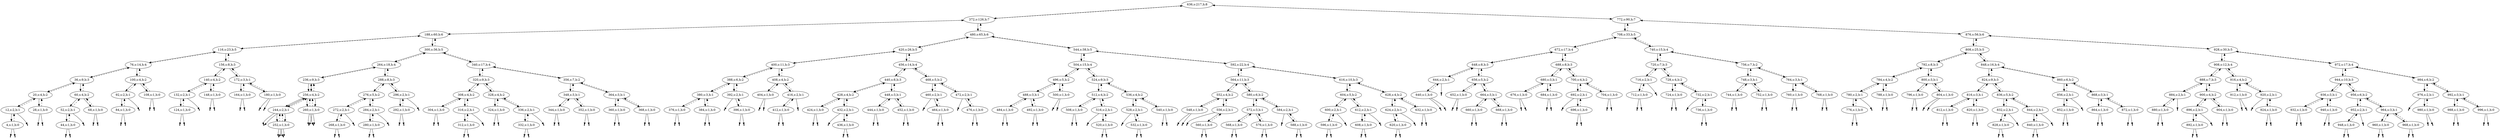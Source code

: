digraph Blahblah{
{rank = same ; "636"};
nulll4 [shape=point];
4 -> nulll4;
4[label="4,s:1,h:0"];
4 -> 12[style=dashed];
nullr4 [shape=point];
4 -> nullr4;
12 -> 4;
12[label="12,s:2,h:1"];
12 -> 20[style=dashed];
nullr12 [shape=point];
12 -> nullr12;
20 -> 12;
20[label="20,s:4,h:2"];
20 -> 36[style=dashed];
nulll28 [shape=point];
28 -> nulll28;
28[label="28,s:1,h:0"];
28 -> 20[style=dashed];
nullr28 [shape=point];
28 -> nullr28;
20 -> 28;
36 -> 20;
36[label="36,s:9,h:3"];
36 -> 76[style=dashed];
nulll44 [shape=point];
44 -> nulll44;
44[label="44,s:1,h:0"];
44 -> 52[style=dashed];
nullr44 [shape=point];
44 -> nullr44;
52 -> 44;
52[label="52,s:2,h:1"];
52 -> 60[style=dashed];
nullr52 [shape=point];
52 -> nullr52;
60 -> 52;
60[label="60,s:4,h:2"];
60 -> 36[style=dashed];
nulll68 [shape=point];
68 -> nulll68;
68[label="68,s:1,h:0"];
68 -> 60[style=dashed];
nullr68 [shape=point];
68 -> nullr68;
60 -> 68;
36 -> 60;
76 -> 36;
76[label="76,s:14,h:4"];
76 -> 116[style=dashed];
nulll84 [shape=point];
84 -> nulll84;
84[label="84,s:1,h:0"];
84 -> 92[style=dashed];
nullr84 [shape=point];
84 -> nullr84;
92 -> 84;
92[label="92,s:2,h:1"];
92 -> 100[style=dashed];
nullr92 [shape=point];
92 -> nullr92;
100 -> 92;
100[label="100,s:4,h:2"];
100 -> 76[style=dashed];
nulll108 [shape=point];
108 -> nulll108;
108[label="108,s:1,h:0"];
108 -> 100[style=dashed];
nullr108 [shape=point];
108 -> nullr108;
100 -> 108;
76 -> 100;
116 -> 76;
116[label="116,s:23,h:5"];
116 -> 188[style=dashed];
nulll124 [shape=point];
124 -> nulll124;
124[label="124,s:1,h:0"];
124 -> 132[style=dashed];
nullr124 [shape=point];
124 -> nullr124;
132 -> 124;
132[label="132,s:2,h:1"];
132 -> 140[style=dashed];
nullr132 [shape=point];
132 -> nullr132;
140 -> 132;
140[label="140,s:4,h:2"];
140 -> 156[style=dashed];
nulll148 [shape=point];
148 -> nulll148;
148[label="148,s:1,h:0"];
148 -> 140[style=dashed];
nullr148 [shape=point];
148 -> nullr148;
140 -> 148;
156 -> 140;
156[label="156,s:8,h:3"];
156 -> 116[style=dashed];
nulll164 [shape=point];
164 -> nulll164;
164[label="164,s:1,h:0"];
164 -> 172[style=dashed];
nullr164 [shape=point];
164 -> nullr164;
172 -> 164;
172[label="172,s:3,h:1"];
172 -> 156[style=dashed];
nulll180 [shape=point];
180 -> nulll180;
180[label="180,s:1,h:0"];
180 -> 172[style=dashed];
nullr180 [shape=point];
180 -> nullr180;
172 -> 180;
156 -> 172;
116 -> 156;
188 -> 116;
188[label="188,s:60,h:6"];
188 -> 372[style=dashed];
nulll244 [shape=point];
244 -> nulll244;
244[label="244,s:2,h:1"];
244 -> 256[style=dashed];
nulll252 [shape=point];
252 -> nulll252;
252[label="252,s:1,h:0"];
252 -> 244[style=dashed];
nullr252 [shape=point];
252 -> nullr252;
244 -> 252;
256 -> 244;
256[label="256,s:4,h:2"];
256 -> 236[style=dashed];
nulll260 [shape=point];
260 -> nulll260;
260[label="260,s:1,h:0"];
260 -> 256[style=dashed];
nullr260 [shape=point];
260 -> nullr260;
256 -> 260;
236 -> 256;
236[label="236,s:9,h:3"];
236 -> 264[style=dashed];
nulll244 [shape=point];
244 -> nulll244;
244[label="244,s:2,h:1"];
244 -> 256[style=dashed];
nulll252 [shape=point];
252 -> nulll252;
252[label="252,s:1,h:0"];
252 -> 244[style=dashed];
nullr252 [shape=point];
252 -> nullr252;
244 -> 252;
256 -> 244;
256[label="256,s:4,h:2"];
256 -> 236[style=dashed];
nulll260 [shape=point];
260 -> nulll260;
260[label="260,s:1,h:0"];
260 -> 256[style=dashed];
nullr260 [shape=point];
260 -> nullr260;
256 -> 260;
236 -> 256;
264 -> 236;
264[label="264,s:18,h:4"];
264 -> 300[style=dashed];
nulll268 [shape=point];
268 -> nulll268;
268[label="268,s:1,h:0"];
268 -> 272[style=dashed];
nullr268 [shape=point];
268 -> nullr268;
272 -> 268;
272[label="272,s:2,h:1"];
272 -> 276[style=dashed];
nullr272 [shape=point];
272 -> nullr272;
276 -> 272;
276[label="276,s:5,h:2"];
276 -> 288[style=dashed];
nulll280 [shape=point];
280 -> nulll280;
280[label="280,s:1,h:0"];
280 -> 284[style=dashed];
nullr280 [shape=point];
280 -> nullr280;
284 -> 280;
284[label="284,s:2,h:1"];
284 -> 276[style=dashed];
nullr284 [shape=point];
284 -> nullr284;
276 -> 284;
288 -> 276;
288[label="288,s:8,h:3"];
288 -> 264[style=dashed];
nulll292 [shape=point];
292 -> nulll292;
292[label="292,s:1,h:0"];
292 -> 296[style=dashed];
nullr292 [shape=point];
292 -> nullr292;
296 -> 292;
296[label="296,s:2,h:1"];
296 -> 288[style=dashed];
nullr296 [shape=point];
296 -> nullr296;
288 -> 296;
264 -> 288;
300 -> 264;
300[label="300,s:36,h:5"];
300 -> 188[style=dashed];
nulll304 [shape=point];
304 -> nulll304;
304[label="304,s:1,h:0"];
304 -> 308[style=dashed];
nullr304 [shape=point];
304 -> nullr304;
308 -> 304;
308[label="308,s:4,h:2"];
308 -> 320[style=dashed];
nulll312 [shape=point];
312 -> nulll312;
312[label="312,s:1,h:0"];
312 -> 316[style=dashed];
nullr312 [shape=point];
312 -> nullr312;
316 -> 312;
316[label="316,s:2,h:1"];
316 -> 308[style=dashed];
nullr316 [shape=point];
316 -> nullr316;
308 -> 316;
320 -> 308;
320[label="320,s:9,h:3"];
320 -> 340[style=dashed];
nulll324 [shape=point];
324 -> nulll324;
324[label="324,s:1,h:0"];
324 -> 328[style=dashed];
nullr324 [shape=point];
324 -> nullr324;
328 -> 324;
328[label="328,s:4,h:2"];
328 -> 320[style=dashed];
nulll332 [shape=point];
332 -> nulll332;
332[label="332,s:1,h:0"];
332 -> 336[style=dashed];
nullr332 [shape=point];
332 -> nullr332;
336 -> 332;
336[label="336,s:2,h:1"];
336 -> 328[style=dashed];
nullr336 [shape=point];
336 -> nullr336;
328 -> 336;
320 -> 328;
340 -> 320;
340[label="340,s:17,h:4"];
340 -> 300[style=dashed];
nulll344 [shape=point];
344 -> nulll344;
344[label="344,s:1,h:0"];
344 -> 348[style=dashed];
nullr344 [shape=point];
344 -> nullr344;
348 -> 344;
348[label="348,s:3,h:1"];
348 -> 356[style=dashed];
nulll352 [shape=point];
352 -> nulll352;
352[label="352,s:1,h:0"];
352 -> 348[style=dashed];
nullr352 [shape=point];
352 -> nullr352;
348 -> 352;
356 -> 348;
356[label="356,s:7,h:2"];
356 -> 340[style=dashed];
nulll360 [shape=point];
360 -> nulll360;
360[label="360,s:1,h:0"];
360 -> 364[style=dashed];
nullr360 [shape=point];
360 -> nullr360;
364 -> 360;
364[label="364,s:3,h:1"];
364 -> 356[style=dashed];
nulll368 [shape=point];
368 -> nulll368;
368[label="368,s:1,h:0"];
368 -> 364[style=dashed];
nullr368 [shape=point];
368 -> nullr368;
364 -> 368;
356 -> 364;
340 -> 356;
300 -> 340;
188 -> 300;
372 -> 188;
372[label="372,s:126,h:7"];
372 -> 636[style=dashed];
nulll376 [shape=point];
376 -> nulll376;
376[label="376,s:1,h:0"];
376 -> 380[style=dashed];
nullr376 [shape=point];
376 -> nullr376;
380 -> 376;
380[label="380,s:3,h:1"];
380 -> 388[style=dashed];
nulll384 [shape=point];
384 -> nulll384;
384[label="384,s:1,h:0"];
384 -> 380[style=dashed];
nullr384 [shape=point];
384 -> nullr384;
380 -> 384;
388 -> 380;
388[label="388,s:6,h:2"];
388 -> 400[style=dashed];
nulll392 [shape=point];
392 -> nulll392;
392[label="392,s:2,h:1"];
392 -> 388[style=dashed];
nulll396 [shape=point];
396 -> nulll396;
396[label="396,s:1,h:0"];
396 -> 392[style=dashed];
nullr396 [shape=point];
396 -> nullr396;
392 -> 396;
388 -> 392;
400 -> 388;
400[label="400,s:11,h:3"];
400 -> 420[style=dashed];
nulll404 [shape=point];
404 -> nulll404;
404[label="404,s:1,h:0"];
404 -> 408[style=dashed];
nullr404 [shape=point];
404 -> nullr404;
408 -> 404;
408[label="408,s:4,h:2"];
408 -> 400[style=dashed];
nulll412 [shape=point];
412 -> nulll412;
412[label="412,s:1,h:0"];
412 -> 416[style=dashed];
nullr412 [shape=point];
412 -> nullr412;
416 -> 412;
416[label="416,s:2,h:1"];
416 -> 408[style=dashed];
nullr416 [shape=point];
416 -> nullr416;
408 -> 416;
400 -> 408;
420 -> 400;
420[label="420,s:26,h:5"];
420 -> 480[style=dashed];
nulll424 [shape=point];
424 -> nulll424;
424[label="424,s:1,h:0"];
424 -> 428[style=dashed];
nullr424 [shape=point];
424 -> nullr424;
428 -> 424;
428[label="428,s:4,h:2"];
428 -> 440[style=dashed];
nulll432 [shape=point];
432 -> nulll432;
432[label="432,s:2,h:1"];
432 -> 428[style=dashed];
nulll436 [shape=point];
436 -> nulll436;
436[label="436,s:1,h:0"];
436 -> 432[style=dashed];
nullr436 [shape=point];
436 -> nullr436;
432 -> 436;
428 -> 432;
440 -> 428;
440[label="440,s:8,h:3"];
440 -> 456[style=dashed];
nulll444 [shape=point];
444 -> nulll444;
444[label="444,s:1,h:0"];
444 -> 448[style=dashed];
nullr444 [shape=point];
444 -> nullr444;
448 -> 444;
448[label="448,s:3,h:1"];
448 -> 440[style=dashed];
nulll452 [shape=point];
452 -> nulll452;
452[label="452,s:1,h:0"];
452 -> 448[style=dashed];
nullr452 [shape=point];
452 -> nullr452;
448 -> 452;
440 -> 448;
456 -> 440;
456[label="456,s:14,h:4"];
456 -> 420[style=dashed];
nulll460 [shape=point];
460 -> nulll460;
460[label="460,s:2,h:1"];
460 -> 468[style=dashed];
nulll464 [shape=point];
464 -> nulll464;
464[label="464,s:1,h:0"];
464 -> 460[style=dashed];
nullr464 [shape=point];
464 -> nullr464;
460 -> 464;
468 -> 460;
468[label="468,s:5,h:2"];
468 -> 456[style=dashed];
nulll472 [shape=point];
472 -> nulll472;
472[label="472,s:2,h:1"];
472 -> 468[style=dashed];
nulll476 [shape=point];
476 -> nulll476;
476[label="476,s:1,h:0"];
476 -> 472[style=dashed];
nullr476 [shape=point];
476 -> nullr476;
472 -> 476;
468 -> 472;
456 -> 468;
420 -> 456;
480 -> 420;
480[label="480,s:65,h:6"];
480 -> 372[style=dashed];
nulll484 [shape=point];
484 -> nulll484;
484[label="484,s:1,h:0"];
484 -> 488[style=dashed];
nullr484 [shape=point];
484 -> nullr484;
488 -> 484;
488[label="488,s:3,h:1"];
488 -> 496[style=dashed];
nulll492 [shape=point];
492 -> nulll492;
492[label="492,s:1,h:0"];
492 -> 488[style=dashed];
nullr492 [shape=point];
492 -> nullr492;
488 -> 492;
496 -> 488;
496[label="496,s:5,h:2"];
496 -> 504[style=dashed];
nulll500 [shape=point];
500 -> nulll500;
500[label="500,s:1,h:0"];
500 -> 496[style=dashed];
nullr500 [shape=point];
500 -> nullr500;
496 -> 500;
504 -> 496;
504[label="504,s:15,h:4"];
504 -> 544[style=dashed];
nulll508 [shape=point];
508 -> nulll508;
508[label="508,s:1,h:0"];
508 -> 512[style=dashed];
nullr508 [shape=point];
508 -> nullr508;
512 -> 508;
512[label="512,s:4,h:2"];
512 -> 524[style=dashed];
nulll516 [shape=point];
516 -> nulll516;
516[label="516,s:2,h:1"];
516 -> 512[style=dashed];
nulll520 [shape=point];
520 -> nulll520;
520[label="520,s:1,h:0"];
520 -> 516[style=dashed];
nullr520 [shape=point];
520 -> nullr520;
516 -> 520;
512 -> 516;
524 -> 512;
524[label="524,s:9,h:3"];
524 -> 504[style=dashed];
nulll528 [shape=point];
528 -> nulll528;
528[label="528,s:2,h:1"];
528 -> 536[style=dashed];
nulll532 [shape=point];
532 -> nulll532;
532[label="532,s:1,h:0"];
532 -> 528[style=dashed];
nullr532 [shape=point];
532 -> nullr532;
528 -> 532;
536 -> 528;
536[label="536,s:4,h:2"];
536 -> 524[style=dashed];
nulll540 [shape=point];
540 -> nulll540;
540[label="540,s:1,h:0"];
540 -> 536[style=dashed];
nullr540 [shape=point];
540 -> nullr540;
536 -> 540;
524 -> 536;
504 -> 524;
544 -> 504;
544[label="544,s:38,h:5"];
544 -> 480[style=dashed];
nulll548 [shape=point];
548 -> nulll548;
548[label="548,s:1,h:0"];
548 -> 552[style=dashed];
nullr548 [shape=point];
548 -> nullr548;
552 -> 548;
552[label="552,s:4,h:2"];
552 -> 564[style=dashed];
nulll556 [shape=point];
556 -> nulll556;
556[label="556,s:2,h:1"];
556 -> 552[style=dashed];
nulll560 [shape=point];
560 -> nulll560;
560[label="560,s:1,h:0"];
560 -> 556[style=dashed];
nullr560 [shape=point];
560 -> nullr560;
556 -> 560;
552 -> 556;
564 -> 552;
564[label="564,s:11,h:3"];
564 -> 592[style=dashed];
nulll568 [shape=point];
568 -> nulll568;
568[label="568,s:1,h:0"];
568 -> 572[style=dashed];
nullr568 [shape=point];
568 -> nullr568;
572 -> 568;
572[label="572,s:3,h:1"];
572 -> 580[style=dashed];
nulll576 [shape=point];
576 -> nulll576;
576[label="576,s:1,h:0"];
576 -> 572[style=dashed];
nullr576 [shape=point];
576 -> nullr576;
572 -> 576;
580 -> 572;
580[label="580,s:6,h:2"];
580 -> 564[style=dashed];
nulll584 [shape=point];
584 -> nulll584;
584[label="584,s:2,h:1"];
584 -> 580[style=dashed];
nulll588 [shape=point];
588 -> nulll588;
588[label="588,s:1,h:0"];
588 -> 584[style=dashed];
nullr588 [shape=point];
588 -> nullr588;
584 -> 588;
580 -> 584;
564 -> 580;
592 -> 564;
592[label="592,s:22,h:4"];
592 -> 544[style=dashed];
nulll596 [shape=point];
596 -> nulll596;
596[label="596,s:1,h:0"];
596 -> 600[style=dashed];
nullr596 [shape=point];
596 -> nullr596;
600 -> 596;
600[label="600,s:2,h:1"];
600 -> 604[style=dashed];
nullr600 [shape=point];
600 -> nullr600;
604 -> 600;
604[label="604,s:5,h:2"];
604 -> 616[style=dashed];
nulll608 [shape=point];
608 -> nulll608;
608[label="608,s:1,h:0"];
608 -> 612[style=dashed];
nullr608 [shape=point];
608 -> nullr608;
612 -> 608;
612[label="612,s:2,h:1"];
612 -> 604[style=dashed];
nullr612 [shape=point];
612 -> nullr612;
604 -> 612;
616 -> 604;
616[label="616,s:10,h:3"];
616 -> 592[style=dashed];
nulll620 [shape=point];
620 -> nulll620;
620[label="620,s:1,h:0"];
620 -> 624[style=dashed];
nullr620 [shape=point];
620 -> nullr620;
624 -> 620;
624[label="624,s:2,h:1"];
624 -> 628[style=dashed];
nullr624 [shape=point];
624 -> nullr624;
628 -> 624;
628[label="628,s:4,h:2"];
628 -> 616[style=dashed];
nulll632 [shape=point];
632 -> nulll632;
632[label="632,s:1,h:0"];
632 -> 628[style=dashed];
nullr632 [shape=point];
632 -> nullr632;
628 -> 632;
616 -> 628;
592 -> 616;
544 -> 592;
480 -> 544;
372 -> 480;
636 -> 372;
636[label="636,s:217,h:8"];
nulll640 [shape=point];
640 -> nulll640;
640[label="640,s:1,h:0"];
640 -> 644[style=dashed];
nullr640 [shape=point];
640 -> nullr640;
644 -> 640;
644[label="644,s:2,h:1"];
644 -> 648[style=dashed];
nullr644 [shape=point];
644 -> nullr644;
648 -> 644;
648[label="648,s:8,h:3"];
648 -> 672[style=dashed];
nulll652 [shape=point];
652 -> nulll652;
652[label="652,s:1,h:0"];
652 -> 656[style=dashed];
nullr652 [shape=point];
652 -> nullr652;
656 -> 652;
656[label="656,s:5,h:2"];
656 -> 648[style=dashed];
nulll660 [shape=point];
660 -> nulll660;
660[label="660,s:1,h:0"];
660 -> 664[style=dashed];
nullr660 [shape=point];
660 -> nullr660;
664 -> 660;
664[label="664,s:3,h:1"];
664 -> 656[style=dashed];
nulll668 [shape=point];
668 -> nulll668;
668[label="668,s:1,h:0"];
668 -> 664[style=dashed];
nullr668 [shape=point];
668 -> nullr668;
664 -> 668;
656 -> 664;
648 -> 656;
672 -> 648;
672[label="672,s:17,h:4"];
672 -> 708[style=dashed];
nulll676 [shape=point];
676 -> nulll676;
676[label="676,s:1,h:0"];
676 -> 680[style=dashed];
nullr676 [shape=point];
676 -> nullr676;
680 -> 676;
680[label="680,s:3,h:1"];
680 -> 688[style=dashed];
nulll684 [shape=point];
684 -> nulll684;
684[label="684,s:1,h:0"];
684 -> 680[style=dashed];
nullr684 [shape=point];
684 -> nullr684;
680 -> 684;
688 -> 680;
688[label="688,s:8,h:3"];
688 -> 672[style=dashed];
nulll692 [shape=point];
692 -> nulll692;
692[label="692,s:2,h:1"];
692 -> 700[style=dashed];
nulll696 [shape=point];
696 -> nulll696;
696[label="696,s:1,h:0"];
696 -> 692[style=dashed];
nullr696 [shape=point];
696 -> nullr696;
692 -> 696;
700 -> 692;
700[label="700,s:4,h:2"];
700 -> 688[style=dashed];
nulll704 [shape=point];
704 -> nulll704;
704[label="704,s:1,h:0"];
704 -> 700[style=dashed];
nullr704 [shape=point];
704 -> nullr704;
700 -> 704;
688 -> 700;
672 -> 688;
708 -> 672;
708[label="708,s:33,h:5"];
708 -> 772[style=dashed];
nulll712 [shape=point];
712 -> nulll712;
712[label="712,s:1,h:0"];
712 -> 716[style=dashed];
nullr712 [shape=point];
712 -> nullr712;
716 -> 712;
716[label="716,s:2,h:1"];
716 -> 720[style=dashed];
nullr716 [shape=point];
716 -> nullr716;
720 -> 716;
720[label="720,s:7,h:3"];
720 -> 740[style=dashed];
nulll724 [shape=point];
724 -> nulll724;
724[label="724,s:1,h:0"];
724 -> 728[style=dashed];
nullr724 [shape=point];
724 -> nullr724;
728 -> 724;
728[label="728,s:4,h:2"];
728 -> 720[style=dashed];
nulll732 [shape=point];
732 -> nulll732;
732[label="732,s:2,h:1"];
732 -> 728[style=dashed];
nulll736 [shape=point];
736 -> nulll736;
736[label="736,s:1,h:0"];
736 -> 732[style=dashed];
nullr736 [shape=point];
736 -> nullr736;
732 -> 736;
728 -> 732;
720 -> 728;
740 -> 720;
740[label="740,s:15,h:4"];
740 -> 708[style=dashed];
nulll744 [shape=point];
744 -> nulll744;
744[label="744,s:1,h:0"];
744 -> 748[style=dashed];
nullr744 [shape=point];
744 -> nullr744;
748 -> 744;
748[label="748,s:3,h:1"];
748 -> 756[style=dashed];
nulll752 [shape=point];
752 -> nulll752;
752[label="752,s:1,h:0"];
752 -> 748[style=dashed];
nullr752 [shape=point];
752 -> nullr752;
748 -> 752;
756 -> 748;
756[label="756,s:7,h:2"];
756 -> 740[style=dashed];
nulll760 [shape=point];
760 -> nulll760;
760[label="760,s:1,h:0"];
760 -> 764[style=dashed];
nullr760 [shape=point];
760 -> nullr760;
764 -> 760;
764[label="764,s:3,h:1"];
764 -> 756[style=dashed];
nulll768 [shape=point];
768 -> nulll768;
768[label="768,s:1,h:0"];
768 -> 764[style=dashed];
nullr768 [shape=point];
768 -> nullr768;
764 -> 768;
756 -> 764;
740 -> 756;
708 -> 740;
772 -> 708;
772[label="772,s:90,h:7"];
772 -> 636[style=dashed];
nulll776 [shape=point];
776 -> nulll776;
776[label="776,s:1,h:0"];
776 -> 780[style=dashed];
nullr776 [shape=point];
776 -> nullr776;
780 -> 776;
780[label="780,s:2,h:1"];
780 -> 784[style=dashed];
nullr780 [shape=point];
780 -> nullr780;
784 -> 780;
784[label="784,s:4,h:2"];
784 -> 792[style=dashed];
nulll788 [shape=point];
788 -> nulll788;
788[label="788,s:1,h:0"];
788 -> 784[style=dashed];
nullr788 [shape=point];
788 -> nullr788;
784 -> 788;
792 -> 784;
792[label="792,s:8,h:3"];
792 -> 808[style=dashed];
nulll796 [shape=point];
796 -> nulll796;
796[label="796,s:1,h:0"];
796 -> 800[style=dashed];
nullr796 [shape=point];
796 -> nullr796;
800 -> 796;
800[label="800,s:3,h:1"];
800 -> 792[style=dashed];
nulll804 [shape=point];
804 -> nulll804;
804[label="804,s:1,h:0"];
804 -> 800[style=dashed];
nullr804 [shape=point];
804 -> nullr804;
800 -> 804;
792 -> 800;
808 -> 792;
808[label="808,s:25,h:5"];
808 -> 876[style=dashed];
nulll812 [shape=point];
812 -> nulll812;
812[label="812,s:1,h:0"];
812 -> 816[style=dashed];
nullr812 [shape=point];
812 -> nullr812;
816 -> 812;
816[label="816,s:3,h:1"];
816 -> 824[style=dashed];
nulll820 [shape=point];
820 -> nulll820;
820[label="820,s:1,h:0"];
820 -> 816[style=dashed];
nullr820 [shape=point];
820 -> nullr820;
816 -> 820;
824 -> 816;
824[label="824,s:9,h:3"];
824 -> 848[style=dashed];
nulll828 [shape=point];
828 -> nulll828;
828[label="828,s:1,h:0"];
828 -> 832[style=dashed];
nullr828 [shape=point];
828 -> nullr828;
832 -> 828;
832[label="832,s:2,h:1"];
832 -> 836[style=dashed];
nullr832 [shape=point];
832 -> nullr832;
836 -> 832;
836[label="836,s:5,h:2"];
836 -> 824[style=dashed];
nulll840 [shape=point];
840 -> nulll840;
840[label="840,s:1,h:0"];
840 -> 844[style=dashed];
nullr840 [shape=point];
840 -> nullr840;
844 -> 840;
844[label="844,s:2,h:1"];
844 -> 836[style=dashed];
nullr844 [shape=point];
844 -> nullr844;
836 -> 844;
824 -> 836;
848 -> 824;
848[label="848,s:16,h:4"];
848 -> 808[style=dashed];
nulll852 [shape=point];
852 -> nulll852;
852[label="852,s:1,h:0"];
852 -> 856[style=dashed];
nullr852 [shape=point];
852 -> nullr852;
856 -> 852;
856[label="856,s:2,h:1"];
856 -> 860[style=dashed];
nullr856 [shape=point];
856 -> nullr856;
860 -> 856;
860[label="860,s:6,h:2"];
860 -> 848[style=dashed];
nulll864 [shape=point];
864 -> nulll864;
864[label="864,s:1,h:0"];
864 -> 868[style=dashed];
nullr864 [shape=point];
864 -> nullr864;
868 -> 864;
868[label="868,s:3,h:1"];
868 -> 860[style=dashed];
nulll872 [shape=point];
872 -> nulll872;
872[label="872,s:1,h:0"];
872 -> 868[style=dashed];
nullr872 [shape=point];
872 -> nullr872;
868 -> 872;
860 -> 868;
848 -> 860;
808 -> 848;
876 -> 808;
876[label="876,s:56,h:6"];
876 -> 772[style=dashed];
nulll880 [shape=point];
880 -> nulll880;
880[label="880,s:1,h:0"];
880 -> 884[style=dashed];
nullr880 [shape=point];
880 -> nullr880;
884 -> 880;
884[label="884,s:2,h:1"];
884 -> 888[style=dashed];
nullr884 [shape=point];
884 -> nullr884;
888 -> 884;
888[label="888,s:7,h:3"];
888 -> 908[style=dashed];
nulll892 [shape=point];
892 -> nulll892;
892[label="892,s:1,h:0"];
892 -> 896[style=dashed];
nullr892 [shape=point];
892 -> nullr892;
896 -> 892;
896[label="896,s:2,h:1"];
896 -> 900[style=dashed];
nullr896 [shape=point];
896 -> nullr896;
900 -> 896;
900[label="900,s:4,h:2"];
900 -> 888[style=dashed];
nulll904 [shape=point];
904 -> nulll904;
904[label="904,s:1,h:0"];
904 -> 900[style=dashed];
nullr904 [shape=point];
904 -> nullr904;
900 -> 904;
888 -> 900;
908 -> 888;
908[label="908,s:12,h:4"];
908 -> 928[style=dashed];
nulll912 [shape=point];
912 -> nulll912;
912[label="912,s:1,h:0"];
912 -> 916[style=dashed];
nullr912 [shape=point];
912 -> nullr912;
916 -> 912;
916[label="916,s:4,h:2"];
916 -> 908[style=dashed];
nulll920 [shape=point];
920 -> nulll920;
920[label="920,s:2,h:1"];
920 -> 916[style=dashed];
nulll924 [shape=point];
924 -> nulll924;
924[label="924,s:1,h:0"];
924 -> 920[style=dashed];
nullr924 [shape=point];
924 -> nullr924;
920 -> 924;
916 -> 920;
908 -> 916;
928 -> 908;
928[label="928,s:30,h:5"];
928 -> 876[style=dashed];
nulll932 [shape=point];
932 -> nulll932;
932[label="932,s:1,h:0"];
932 -> 936[style=dashed];
nullr932 [shape=point];
932 -> nullr932;
936 -> 932;
936[label="936,s:3,h:1"];
936 -> 944[style=dashed];
nulll940 [shape=point];
940 -> nulll940;
940[label="940,s:1,h:0"];
940 -> 936[style=dashed];
nullr940 [shape=point];
940 -> nullr940;
936 -> 940;
944 -> 936;
944[label="944,s:10,h:3"];
944 -> 972[style=dashed];
nulll948 [shape=point];
948 -> nulll948;
948[label="948,s:1,h:0"];
948 -> 952[style=dashed];
nullr948 [shape=point];
948 -> nullr948;
952 -> 948;
952[label="952,s:2,h:1"];
952 -> 956[style=dashed];
nullr952 [shape=point];
952 -> nullr952;
956 -> 952;
956[label="956,s:6,h:2"];
956 -> 944[style=dashed];
nulll960 [shape=point];
960 -> nulll960;
960[label="960,s:1,h:0"];
960 -> 964[style=dashed];
nullr960 [shape=point];
960 -> nullr960;
964 -> 960;
964[label="964,s:3,h:1"];
964 -> 956[style=dashed];
nulll968 [shape=point];
968 -> nulll968;
968[label="968,s:1,h:0"];
968 -> 964[style=dashed];
nullr968 [shape=point];
968 -> nullr968;
964 -> 968;
956 -> 964;
944 -> 956;
972 -> 944;
972[label="972,s:17,h:4"];
972 -> 928[style=dashed];
nulll976 [shape=point];
976 -> nulll976;
976[label="976,s:2,h:1"];
976 -> 984[style=dashed];
nulll980 [shape=point];
980 -> nulll980;
980[label="980,s:1,h:0"];
980 -> 976[style=dashed];
nullr980 [shape=point];
980 -> nullr980;
976 -> 980;
984 -> 976;
984[label="984,s:6,h:2"];
984 -> 972[style=dashed];
nulll988 [shape=point];
988 -> nulll988;
988[label="988,s:1,h:0"];
988 -> 992[style=dashed];
nullr988 [shape=point];
988 -> nullr988;
992 -> 988;
992[label="992,s:3,h:1"];
992 -> 984[style=dashed];
nulll996 [shape=point];
996 -> nulll996;
996[label="996,s:1,h:0"];
996 -> 992[style=dashed];
nullr996 [shape=point];
996 -> nullr996;
992 -> 996;
984 -> 992;
972 -> 984;
928 -> 972;
876 -> 928;
772 -> 876;
636 -> 772;
}
